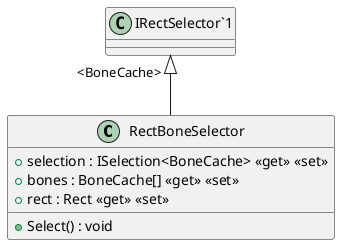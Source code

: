@startuml
class RectBoneSelector {
    + selection : ISelection<BoneCache> <<get>> <<set>>
    + bones : BoneCache[] <<get>> <<set>>
    + rect : Rect <<get>> <<set>>
    + Select() : void
}
"IRectSelector`1" "<BoneCache>" <|-- RectBoneSelector
@enduml
